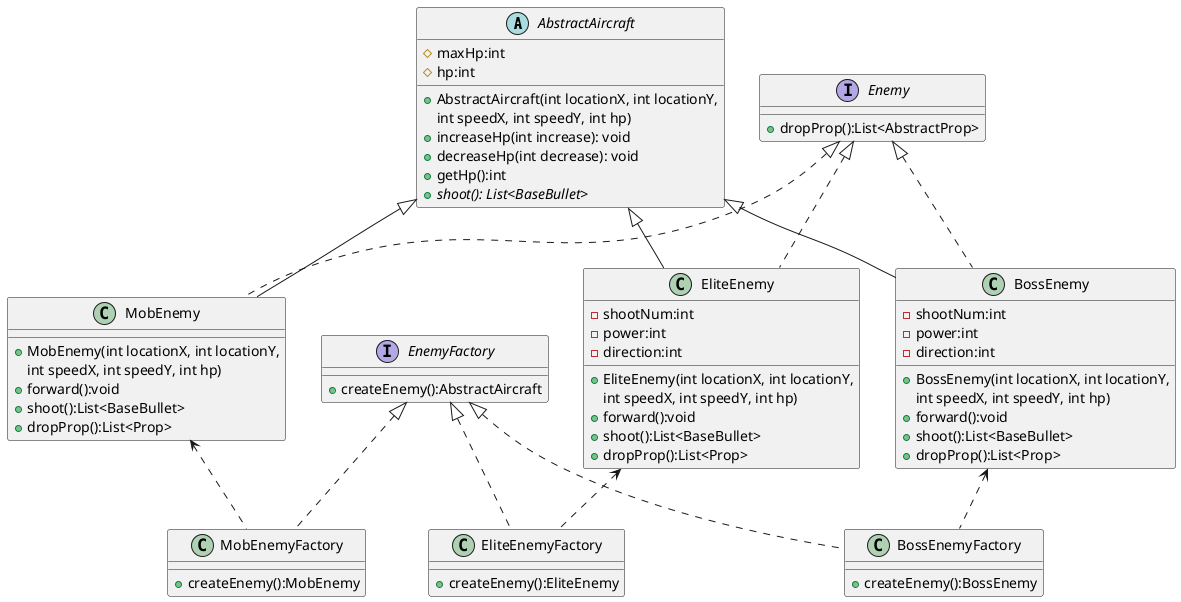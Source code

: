 @startuml PropFactory
'https://plantuml.com/class-diagram

abstract class AbstractAircraft
{
	# maxHp:int
    # hp:int

    + AbstractAircraft(int locationX, int locationY,
        int speedX, int speedY, int hp)
    + increaseHp(int increase): void
    + decreaseHp(int decrease): void
    + getHp():int
    + {abstract} shoot(): List<BaseBullet>
}

interface Enemy{
    + dropProp():List<AbstractProp>
}

class MobEnemy {

    + MobEnemy(int locationX, int locationY,
        int speedX, int speedY, int hp)
    + forward():void
    + shoot():List<BaseBullet>
    + dropProp():List<Prop>
}
AbstractAircraft <|-- MobEnemy
Enemy <|.. MobEnemy

class BossEnemy {
    - shootNum:int
    - power:int
    - direction:int

    + BossEnemy(int locationX, int locationY,
        int speedX, int speedY, int hp)
    + forward():void
    + shoot():List<BaseBullet>
    + dropProp():List<Prop>
}
AbstractAircraft <|-- BossEnemy
Enemy <|.. BossEnemy

class EliteEnemy {
    - shootNum:int
    - power:int
    - direction:int

    + EliteEnemy(int locationX, int locationY,
        int speedX, int speedY, int hp)
    + forward():void
    + shoot():List<BaseBullet>
    + dropProp():List<Prop>
}
AbstractAircraft <|-- EliteEnemy
Enemy <|.. EliteEnemy

interface EnemyFactory {
    + createEnemy():AbstractAircraft
}

class EliteEnemyFactory {
    + createEnemy():EliteEnemy
}
EnemyFactory <|.. EliteEnemyFactory
EliteEnemy <.. EliteEnemyFactory

class BossEnemyFactory {
    + createEnemy():BossEnemy
}
EnemyFactory <|.. BossEnemyFactory
BossEnemy <.. BossEnemyFactory

class MobEnemyFactory {
    + createEnemy():MobEnemy
}
EnemyFactory <|.. MobEnemyFactory
MobEnemy <.. MobEnemyFactory

@enduml